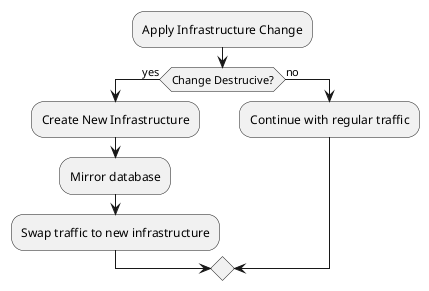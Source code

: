 @startuml How to use IaC safely with live data

skinparam monochrome true

:Apply Infrastructure Change;

if (Change Destrucive?) then (yes)

:Create New Infrastructure;
:Mirror database;
:Swap traffic to new infrastructure;

else (no)
:Continue with regular traffic;
endif

@enduml